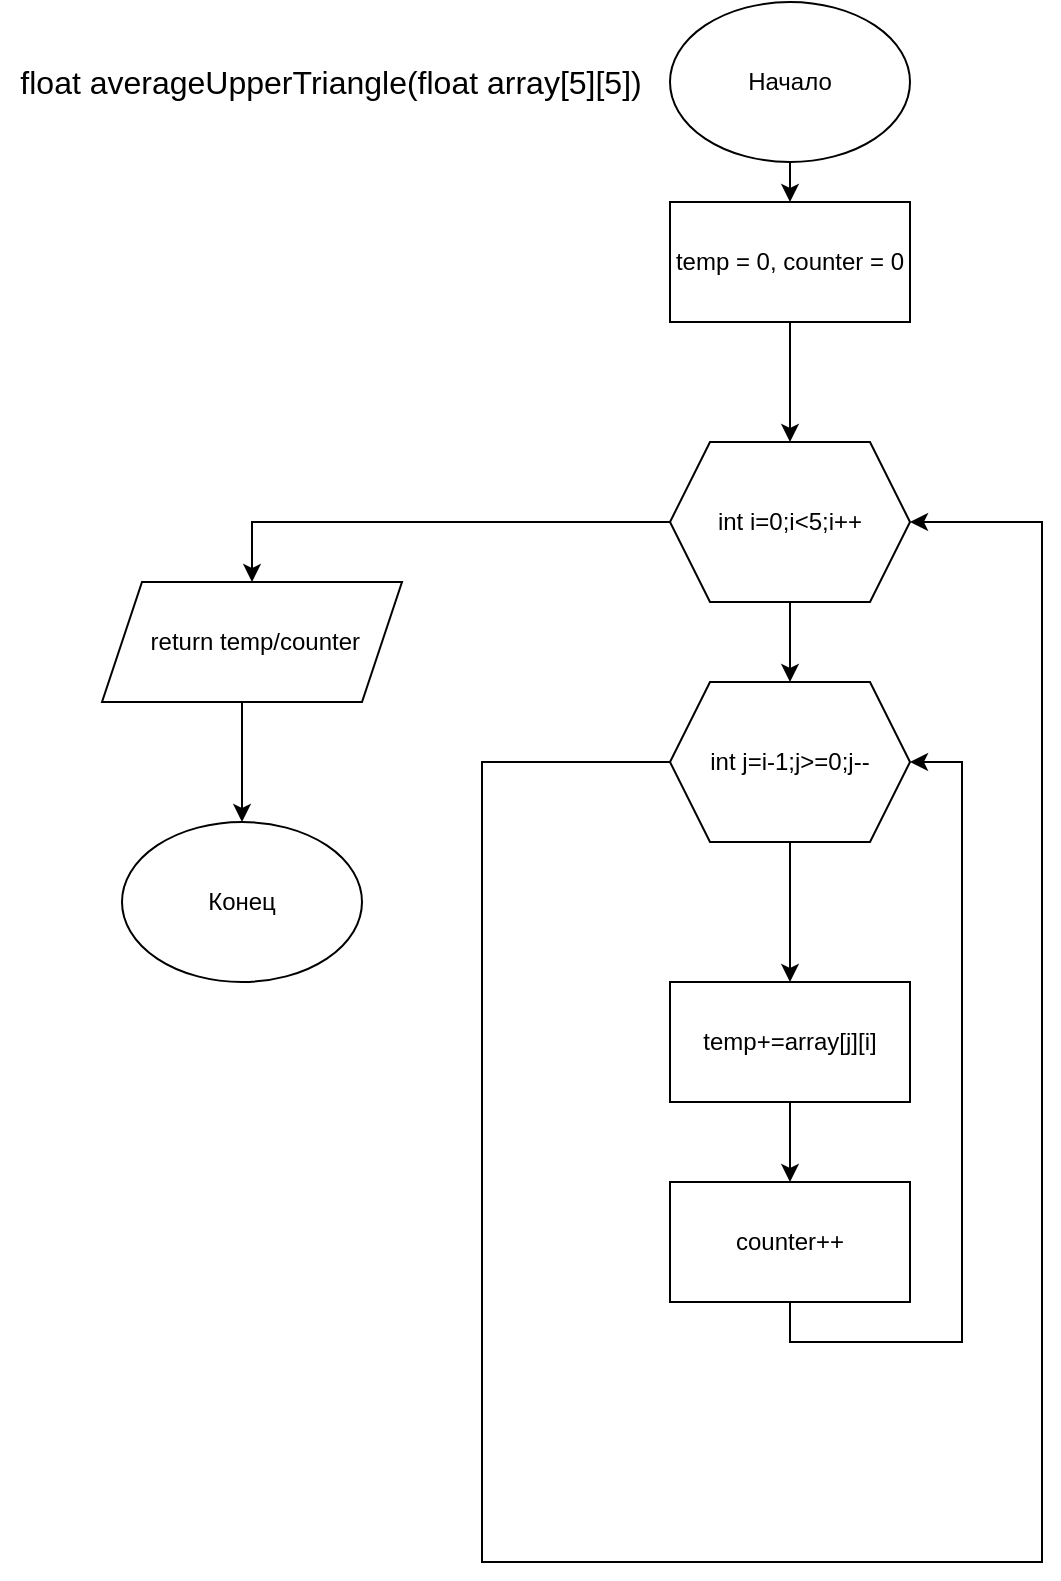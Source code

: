 <mxfile version="20.8.20" type="device"><diagram name="Страница 1" id="4-SUHKtgI3fiL11Xwihq"><mxGraphModel dx="1434" dy="1908" grid="1" gridSize="10" guides="1" tooltips="1" connect="1" arrows="1" fold="1" page="1" pageScale="1" pageWidth="827" pageHeight="1169" math="0" shadow="0"><root><mxCell id="0"/><mxCell id="1" parent="0"/><mxCell id="ek4f7XwiKQwmnmZGUb0l-3" style="edgeStyle=orthogonalEdgeStyle;rounded=0;orthogonalLoop=1;jettySize=auto;html=1;exitX=0.5;exitY=1;exitDx=0;exitDy=0;entryX=0.5;entryY=0;entryDx=0;entryDy=0;" parent="1" source="ek4f7XwiKQwmnmZGUb0l-1" target="ek4f7XwiKQwmnmZGUb0l-2" edge="1"><mxGeometry relative="1" as="geometry"/></mxCell><mxCell id="ek4f7XwiKQwmnmZGUb0l-1" value="&lt;div&gt;Начало&lt;/div&gt;" style="ellipse;whiteSpace=wrap;html=1;" parent="1" vertex="1"><mxGeometry x="404" y="-910" width="120" height="80" as="geometry"/></mxCell><mxCell id="ek4f7XwiKQwmnmZGUb0l-5" style="edgeStyle=orthogonalEdgeStyle;rounded=0;orthogonalLoop=1;jettySize=auto;html=1;exitX=0.5;exitY=1;exitDx=0;exitDy=0;entryX=0.5;entryY=0;entryDx=0;entryDy=0;" parent="1" source="ek4f7XwiKQwmnmZGUb0l-2" target="ek4f7XwiKQwmnmZGUb0l-4" edge="1"><mxGeometry relative="1" as="geometry"/></mxCell><mxCell id="ek4f7XwiKQwmnmZGUb0l-2" value="temp = 0, counter = 0" style="rounded=0;whiteSpace=wrap;html=1;" parent="1" vertex="1"><mxGeometry x="404" y="-810" width="120" height="60" as="geometry"/></mxCell><mxCell id="ek4f7XwiKQwmnmZGUb0l-29" style="edgeStyle=orthogonalEdgeStyle;rounded=0;orthogonalLoop=1;jettySize=auto;html=1;exitX=0.5;exitY=1;exitDx=0;exitDy=0;entryX=0.5;entryY=0;entryDx=0;entryDy=0;strokeColor=default;fontSize=16;endArrow=classic;endFill=1;" parent="1" source="ek4f7XwiKQwmnmZGUb0l-4" target="ek4f7XwiKQwmnmZGUb0l-26" edge="1"><mxGeometry relative="1" as="geometry"/></mxCell><mxCell id="ek4f7XwiKQwmnmZGUb0l-43" style="edgeStyle=orthogonalEdgeStyle;rounded=0;orthogonalLoop=1;jettySize=auto;html=1;exitX=0;exitY=0.5;exitDx=0;exitDy=0;entryX=0.5;entryY=0;entryDx=0;entryDy=0;strokeColor=default;fontSize=12;endArrow=classic;endFill=1;" parent="1" source="ek4f7XwiKQwmnmZGUb0l-4" target="ek4f7XwiKQwmnmZGUb0l-42" edge="1"><mxGeometry relative="1" as="geometry"/></mxCell><mxCell id="ek4f7XwiKQwmnmZGUb0l-4" value="int i=0;i&amp;lt;5;i++" style="shape=hexagon;perimeter=hexagonPerimeter2;whiteSpace=wrap;html=1;fixedSize=1;" parent="1" vertex="1"><mxGeometry x="404" y="-690" width="120" height="80" as="geometry"/></mxCell><mxCell id="ek4f7XwiKQwmnmZGUb0l-25" value="float averageUpperTriangle(float array[5][5])" style="text;html=1;align=center;verticalAlign=middle;resizable=0;points=[];autosize=1;strokeColor=none;fillColor=none;fontSize=16;" parent="1" vertex="1"><mxGeometry x="69" y="-885" width="330" height="30" as="geometry"/></mxCell><mxCell id="ek4f7XwiKQwmnmZGUb0l-40" style="edgeStyle=orthogonalEdgeStyle;rounded=0;orthogonalLoop=1;jettySize=auto;html=1;exitX=0;exitY=0.5;exitDx=0;exitDy=0;entryX=1;entryY=0.5;entryDx=0;entryDy=0;strokeColor=default;fontSize=12;endArrow=classic;endFill=1;" parent="1" source="ek4f7XwiKQwmnmZGUb0l-26" target="ek4f7XwiKQwmnmZGUb0l-4" edge="1"><mxGeometry relative="1" as="geometry"><Array as="points"><mxPoint x="310" y="-530"/><mxPoint x="310" y="-130"/><mxPoint x="590" y="-130"/><mxPoint x="590" y="-650"/></Array></mxGeometry></mxCell><mxCell id="tHldtHk2uxq_ikhiKuVW-2" style="edgeStyle=orthogonalEdgeStyle;rounded=0;orthogonalLoop=1;jettySize=auto;html=1;exitX=0.5;exitY=1;exitDx=0;exitDy=0;entryX=0.5;entryY=0;entryDx=0;entryDy=0;" edge="1" parent="1" source="ek4f7XwiKQwmnmZGUb0l-26" target="tHldtHk2uxq_ikhiKuVW-1"><mxGeometry relative="1" as="geometry"/></mxCell><mxCell id="ek4f7XwiKQwmnmZGUb0l-26" value="int j=i-1;j&amp;gt;=0;j--" style="shape=hexagon;perimeter=hexagonPerimeter2;whiteSpace=wrap;html=1;fixedSize=1;fontSize=12;" parent="1" vertex="1"><mxGeometry x="404" y="-570" width="120" height="80" as="geometry"/></mxCell><mxCell id="ek4f7XwiKQwmnmZGUb0l-45" style="edgeStyle=orthogonalEdgeStyle;rounded=0;orthogonalLoop=1;jettySize=auto;html=1;exitX=0.5;exitY=1;exitDx=0;exitDy=0;strokeColor=default;fontSize=12;endArrow=classic;endFill=1;" parent="1" source="ek4f7XwiKQwmnmZGUb0l-42" target="ek4f7XwiKQwmnmZGUb0l-44" edge="1"><mxGeometry relative="1" as="geometry"><Array as="points"><mxPoint x="190" y="-560"/></Array></mxGeometry></mxCell><mxCell id="ek4f7XwiKQwmnmZGUb0l-42" value="&amp;nbsp;return temp/counter" style="shape=parallelogram;perimeter=parallelogramPerimeter;whiteSpace=wrap;html=1;fixedSize=1;fontSize=12;" parent="1" vertex="1"><mxGeometry x="120" y="-620" width="150" height="60" as="geometry"/></mxCell><mxCell id="ek4f7XwiKQwmnmZGUb0l-44" value="Конец" style="ellipse;whiteSpace=wrap;html=1;fontSize=12;" parent="1" vertex="1"><mxGeometry x="130" y="-500" width="120" height="80" as="geometry"/></mxCell><mxCell id="tHldtHk2uxq_ikhiKuVW-5" style="edgeStyle=orthogonalEdgeStyle;rounded=0;orthogonalLoop=1;jettySize=auto;html=1;exitX=0.5;exitY=1;exitDx=0;exitDy=0;entryX=0.5;entryY=0;entryDx=0;entryDy=0;" edge="1" parent="1" source="tHldtHk2uxq_ikhiKuVW-1" target="tHldtHk2uxq_ikhiKuVW-4"><mxGeometry relative="1" as="geometry"/></mxCell><mxCell id="tHldtHk2uxq_ikhiKuVW-1" value="temp+=array[j][i]" style="rounded=0;whiteSpace=wrap;html=1;" vertex="1" parent="1"><mxGeometry x="404" y="-420" width="120" height="60" as="geometry"/></mxCell><mxCell id="tHldtHk2uxq_ikhiKuVW-6" style="edgeStyle=orthogonalEdgeStyle;rounded=0;orthogonalLoop=1;jettySize=auto;html=1;exitX=0.5;exitY=1;exitDx=0;exitDy=0;entryX=1;entryY=0.5;entryDx=0;entryDy=0;" edge="1" parent="1" source="tHldtHk2uxq_ikhiKuVW-4" target="ek4f7XwiKQwmnmZGUb0l-26"><mxGeometry relative="1" as="geometry"><Array as="points"><mxPoint x="464" y="-240"/><mxPoint x="550" y="-240"/><mxPoint x="550" y="-530"/></Array></mxGeometry></mxCell><mxCell id="tHldtHk2uxq_ikhiKuVW-4" value="counter++" style="rounded=0;whiteSpace=wrap;html=1;" vertex="1" parent="1"><mxGeometry x="404" y="-320" width="120" height="60" as="geometry"/></mxCell></root></mxGraphModel></diagram></mxfile>